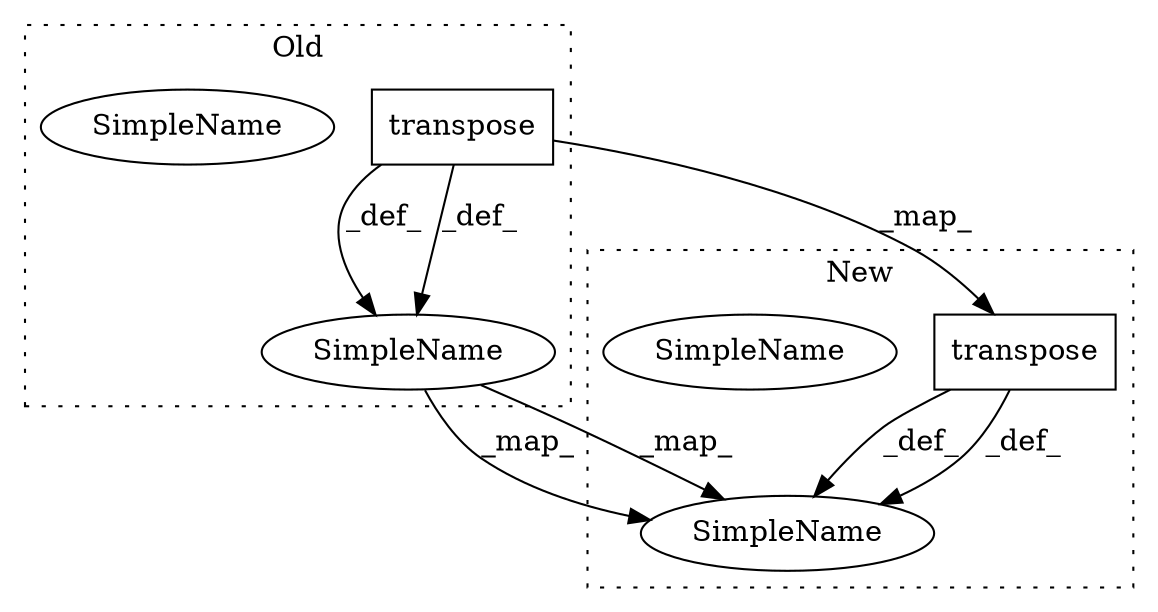 digraph G {
subgraph cluster0 {
1 [label="transpose" a="32" s="5285,5300" l="10,1" shape="box"];
3 [label="SimpleName" a="42" s="5252" l="3" shape="ellipse"];
6 [label="SimpleName" a="42" s="5252" l="3" shape="ellipse"];
label = "Old";
style="dotted";
}
subgraph cluster1 {
2 [label="transpose" a="32" s="5398,5413" l="10,1" shape="box"];
4 [label="SimpleName" a="42" s="5365" l="3" shape="ellipse"];
5 [label="SimpleName" a="42" s="5365" l="3" shape="ellipse"];
label = "New";
style="dotted";
}
1 -> 6 [label="_def_"];
1 -> 6 [label="_def_"];
1 -> 2 [label="_map_"];
2 -> 5 [label="_def_"];
2 -> 5 [label="_def_"];
6 -> 5 [label="_map_"];
6 -> 5 [label="_map_"];
}
